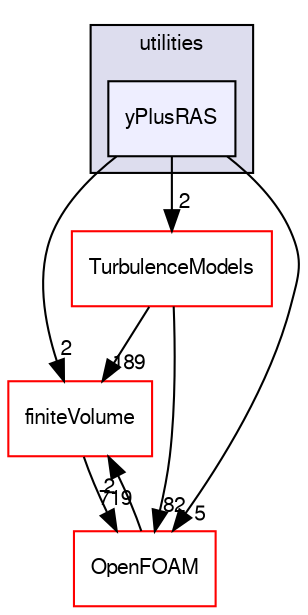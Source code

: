 digraph "src/postProcessing/functionObjects/utilities/yPlusRAS" {
  bgcolor=transparent;
  compound=true
  node [ fontsize="10", fontname="FreeSans"];
  edge [ labelfontsize="10", labelfontname="FreeSans"];
  subgraph clusterdir_5fa51d5799d140e0f60107297bff2985 {
    graph [ bgcolor="#ddddee", pencolor="black", label="utilities" fontname="FreeSans", fontsize="10", URL="dir_5fa51d5799d140e0f60107297bff2985.html"]
  dir_f00677a00fd428aacd10b47b1da80010 [shape=box, label="yPlusRAS", style="filled", fillcolor="#eeeeff", pencolor="black", URL="dir_f00677a00fd428aacd10b47b1da80010.html"];
  }
  dir_9bd15774b555cf7259a6fa18f99fe99b [shape=box label="finiteVolume" color="red" URL="dir_9bd15774b555cf7259a6fa18f99fe99b.html"];
  dir_1eda626aeac0f0ad2848c36acaa5d501 [shape=box label="TurbulenceModels" color="red" URL="dir_1eda626aeac0f0ad2848c36acaa5d501.html"];
  dir_c5473ff19b20e6ec4dfe5c310b3778a8 [shape=box label="OpenFOAM" color="red" URL="dir_c5473ff19b20e6ec4dfe5c310b3778a8.html"];
  dir_9bd15774b555cf7259a6fa18f99fe99b->dir_c5473ff19b20e6ec4dfe5c310b3778a8 [headlabel="719", labeldistance=1.5 headhref="dir_000727_001706.html"];
  dir_f00677a00fd428aacd10b47b1da80010->dir_9bd15774b555cf7259a6fa18f99fe99b [headlabel="2", labeldistance=1.5 headhref="dir_002323_000727.html"];
  dir_f00677a00fd428aacd10b47b1da80010->dir_1eda626aeac0f0ad2848c36acaa5d501 [headlabel="2", labeldistance=1.5 headhref="dir_002323_000585.html"];
  dir_f00677a00fd428aacd10b47b1da80010->dir_c5473ff19b20e6ec4dfe5c310b3778a8 [headlabel="5", labeldistance=1.5 headhref="dir_002323_001706.html"];
  dir_1eda626aeac0f0ad2848c36acaa5d501->dir_9bd15774b555cf7259a6fa18f99fe99b [headlabel="189", labeldistance=1.5 headhref="dir_000585_000727.html"];
  dir_1eda626aeac0f0ad2848c36acaa5d501->dir_c5473ff19b20e6ec4dfe5c310b3778a8 [headlabel="82", labeldistance=1.5 headhref="dir_000585_001706.html"];
  dir_c5473ff19b20e6ec4dfe5c310b3778a8->dir_9bd15774b555cf7259a6fa18f99fe99b [headlabel="2", labeldistance=1.5 headhref="dir_001706_000727.html"];
}
